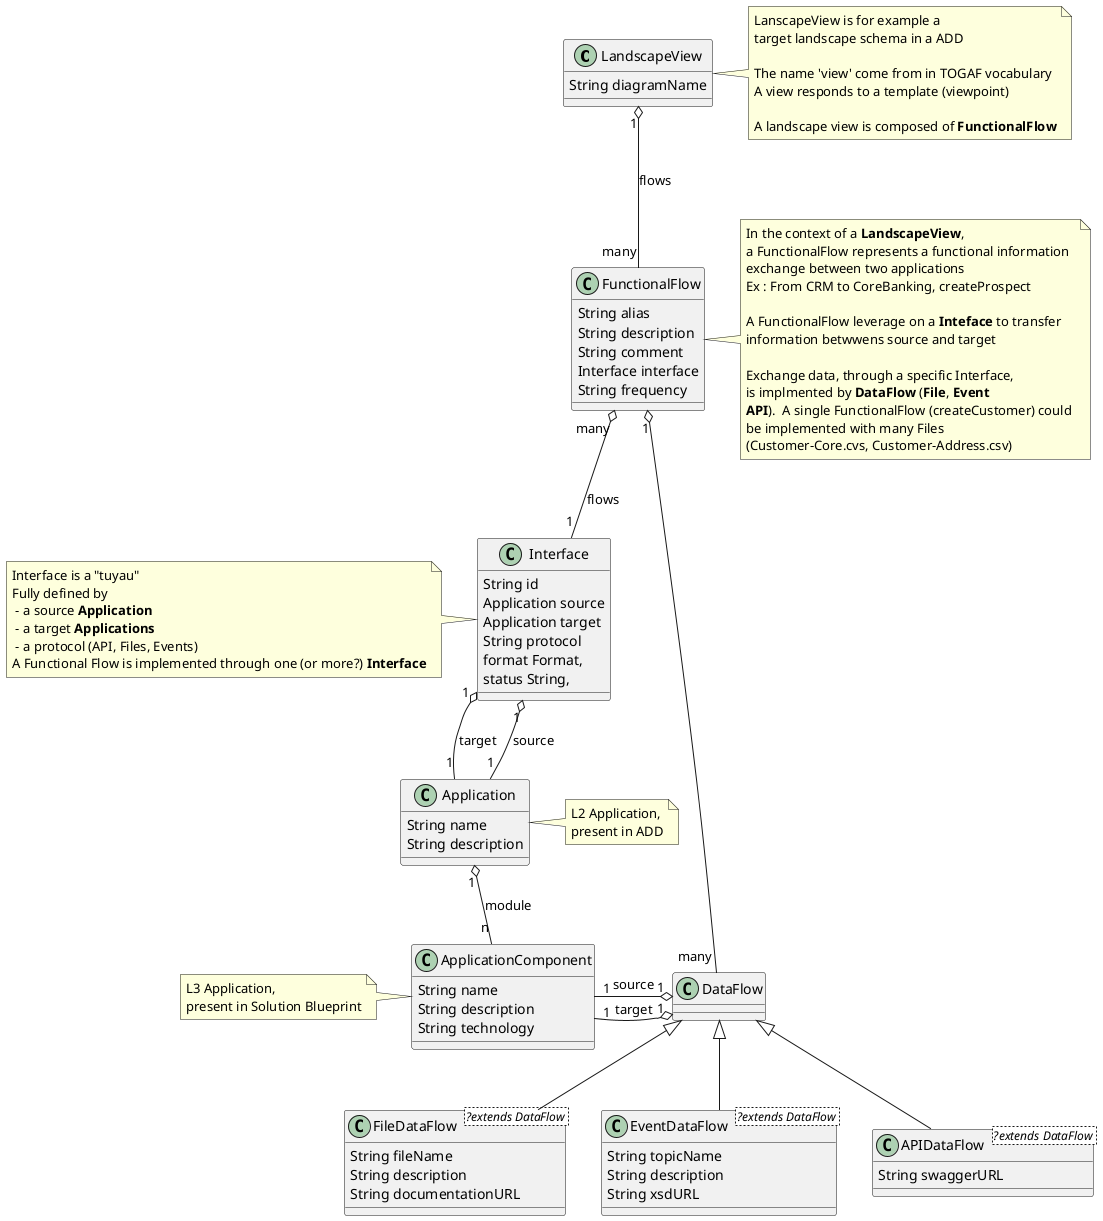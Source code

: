 @startuml
LandscapeView "1" o-down- "many" FunctionalFlow : flows
FunctionalFlow "many" o-down- "1" Interface : flows
FunctionalFlow "1" o-- "many" DataFlow



Interface "1" o-- "1" Application : source
Interface "1" o-- "1" Application : target
Application "1" o-- "n" ApplicationComponent : module
DataFlow <|-- FileDataFlow
DataFlow <|-- EventDataFlow
DataFlow <|-- APIDataFlow

DataFlow "1" o-left- "1" ApplicationComponent : source
DataFlow "1" o-left- "1" ApplicationComponent : target



Class LandscapeView {
   String diagramName 
}
note right of LandscapeView
  LanscapeView is for example a 
  target landscape schema in a ADD
  
  The name 'view' come from in TOGAF vocabulary
  A view responds to a template (viewpoint)

  A landscape view is composed of <b>FunctionalFlow</b>
end note 

Class FunctionalFlow {
    String alias
    String description
    String comment
	Interface interface
	String frequency
}
note right of FunctionalFlow
  In the context of a <b>LandscapeView</b>,
  a FunctionalFlow represents a functional information 
  exchange between two applications
  Ex : From CRM to CoreBanking, createProspect 
  
  A FunctionalFlow leverage on a <b>Inteface</b> to transfer
  information betwwens source and target

  Exchange data, through a specific Interface, 
  is implmented by <b>DataFlow</b> (<b>File</b>, <b>Event</b>
  <b>API</b>).  A single FunctionalFlow (createCustomer) could 
  be implemented with many Files 
  (Customer-Core.cvs, Customer-Address.csv)
end note 

Class Interface {
    String id
    Application source
    Application target
	String protocol
    format Format,
    status String,
}
note left of Interface
   Interface is a "tuyau"
   Fully defined by 
    - a source <b>Application</b>
    - a target <b>Applications</b>
    - a protocol (API, Files, Events)
   A Functional Flow is implemented through one (or more?) <b>Interface</b>
end note


Class Application {
String name
String description
}
note right of Application
   L2 Application, 
   present in ADD
end note

Class ApplicationComponent {
String name
String description
String technology

}
note left of ApplicationComponent
   L3 Application, 
   present in Solution Blueprint
end note


Class DataFlow {
}

Class FileDataFlow <?extends DataFlow > {
   String fileName
   String description
   String documentationURL
}

Class EventDataFlow <?extends DataFlow > {
   String topicName
   String description
   String xsdURL
}

Class APIDataFlow <?extends DataFlow > {
   String swaggerURL
}
@enduml